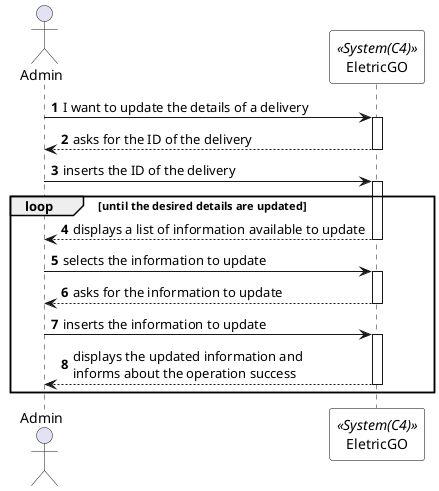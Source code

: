 @startuml updateDeliverySSD
autonumber

skinparam sequence {
ParticipantBorderColor black
ParticipantBackgroundColor white
}

actor Admin as admin
participant EletricGO as system <<System(C4)>>


admin -> system: I want to update the details of a delivery
activate system

system --> admin: asks for the ID of the delivery
deactivate system

admin -> system: inserts the ID of the delivery
activate system

loop until the desired details are updated

system --> admin: displays a list of information available to update
deactivate system

admin -> system: selects the information to update
activate system

system --> admin: asks for the information to update
deactivate system

admin -> system: inserts the information to update
activate system

system --> admin: displays the updated information and \ninforms about the operation success
deactivate system

end loop

deactivate system
deactivate admin

@enduml